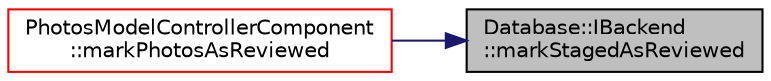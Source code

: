 digraph "Database::IBackend::markStagedAsReviewed"
{
 // LATEX_PDF_SIZE
  edge [fontname="Helvetica",fontsize="10",labelfontname="Helvetica",labelfontsize="10"];
  node [fontname="Helvetica",fontsize="10",shape=record];
  rankdir="RL";
  Node1 [label="Database::IBackend\l::markStagedAsReviewed",height=0.2,width=0.4,color="black", fillcolor="grey75", style="filled", fontcolor="black",tooltip="mark all staged photos as reviewed."];
  Node1 -> Node2 [dir="back",color="midnightblue",fontsize="10",style="solid",fontname="Helvetica"];
  Node2 [label="PhotosModelControllerComponent\l::markPhotosAsReviewed",height=0.2,width=0.4,color="red", fillcolor="white", style="filled",URL="$class_photos_model_controller_component.html#aa27d6c4f3ce129b777554aeadcc122b2",tooltip=" "];
}
